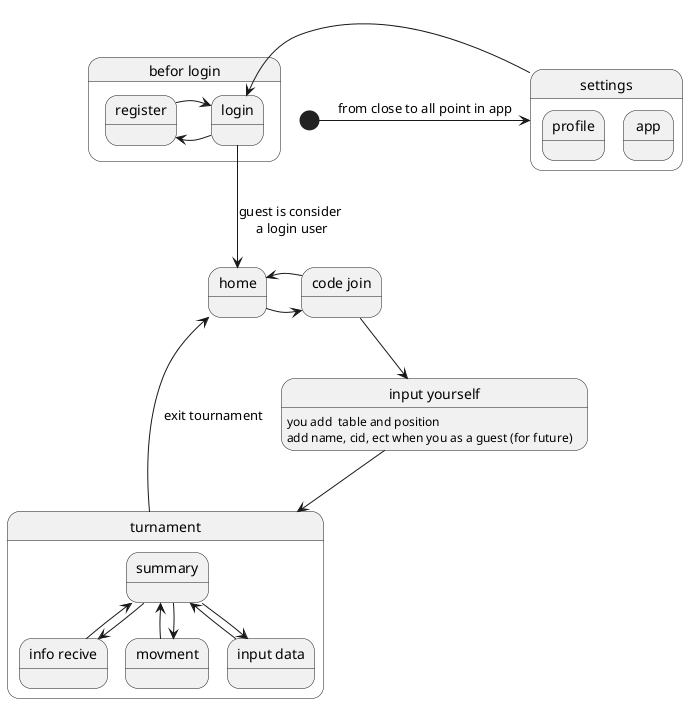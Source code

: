 @startuml
State B as "befor login"{
    state B1 as "login"
    state B2 as "register"
 B1 -> B2
 B2 -> B1
}

B1 --> A1:guest is consider\n a login user
'State A as "after login"{
state A1 as "home"
state A3 as "code join"
state C as "settings"{
    state C1 as "profile"
    state C2 as "app"
}
[*]->C : from close to all point in app
state A4 as "input yourself"
      A4 :you add  table and position
      A4 : add name, cid, ect when you as a guest (for future)
C -> B1
 A3 --> A4
 A4 -->D
 A1 -> A3
 A3 ->A1
 D --> A1 : exit tournament
state D as "turnament"{
   state D0 as "summary"
   state D1 as "info recive"
   state D2 as "movment"
   state D3 as "input data"
   D0 --> D1
   D0 --> D2
   D0 --> D3
   D0 <-- D1
   D0 <-- D2
   D0 <-- D3
}



@enduml
